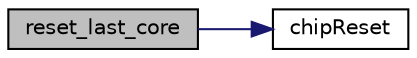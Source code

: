 digraph "reset_last_core"
{
 // INTERACTIVE_SVG=YES
  edge [fontname="Helvetica",fontsize="10",labelfontname="Helvetica",labelfontsize="10"];
  node [fontname="Helvetica",fontsize="10",shape=record];
  rankdir="LR";
  Node1 [label="reset_last_core",height=0.2,width=0.4,color="black", fillcolor="grey75", style="filled" fontcolor="black"];
  Node1 -> Node2 [color="midnightblue",fontsize="10",style="solid",fontname="Helvetica"];
  Node2 [label="chipReset",height=0.2,width=0.4,color="black", fillcolor="white", style="filled",URL="$flash__somanet_8xc.html#ae0cf88fef5c51793564b20d61d2abfa8"];
}

